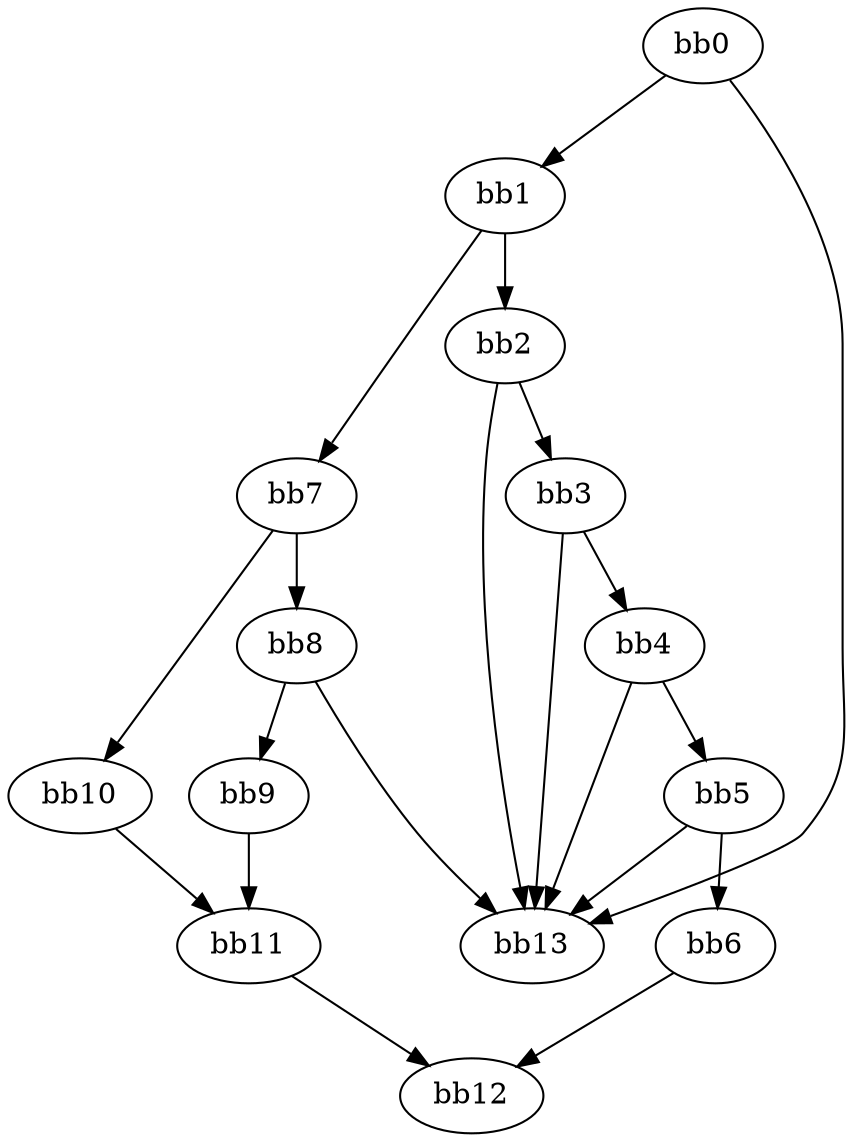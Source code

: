 digraph {
    0 [ label = "bb0\l" ]
    1 [ label = "bb1\l" ]
    2 [ label = "bb2\l" ]
    3 [ label = "bb3\l" ]
    4 [ label = "bb4\l" ]
    5 [ label = "bb5\l" ]
    6 [ label = "bb6\l" ]
    7 [ label = "bb7\l" ]
    8 [ label = "bb8\l" ]
    9 [ label = "bb9\l" ]
    10 [ label = "bb10\l" ]
    11 [ label = "bb11\l" ]
    12 [ label = "bb12\l" ]
    13 [ label = "bb13\l" ]
    0 -> 1 [ ]
    0 -> 13 [ ]
    1 -> 2 [ ]
    1 -> 7 [ ]
    2 -> 3 [ ]
    2 -> 13 [ ]
    3 -> 4 [ ]
    3 -> 13 [ ]
    4 -> 5 [ ]
    4 -> 13 [ ]
    5 -> 6 [ ]
    5 -> 13 [ ]
    6 -> 12 [ ]
    7 -> 8 [ ]
    7 -> 10 [ ]
    8 -> 9 [ ]
    8 -> 13 [ ]
    9 -> 11 [ ]
    10 -> 11 [ ]
    11 -> 12 [ ]
}

